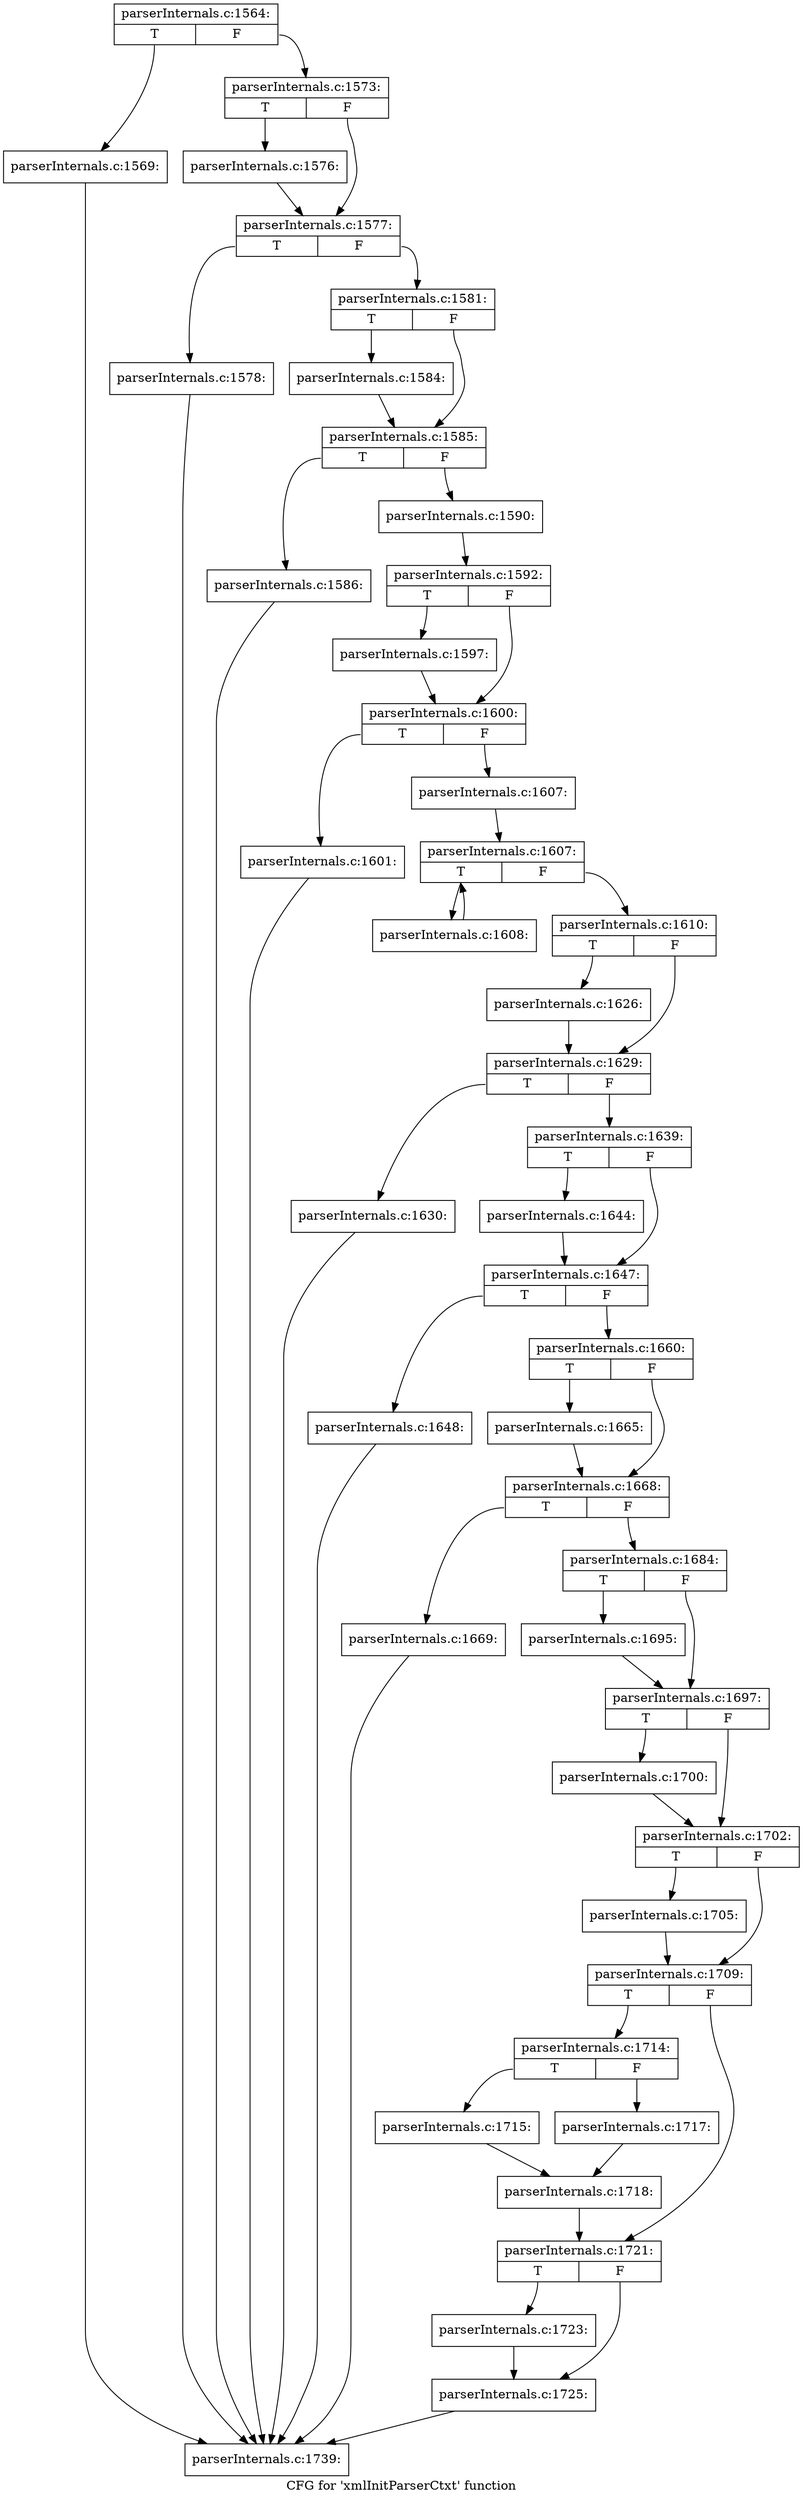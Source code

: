 digraph "CFG for 'xmlInitParserCtxt' function" {
	label="CFG for 'xmlInitParserCtxt' function";

	Node0x3c57f70 [shape=record,label="{parserInternals.c:1564:|{<s0>T|<s1>F}}"];
	Node0x3c57f70:s0 -> Node0x3c57c00;
	Node0x3c57f70:s1 -> Node0x3c57c50;
	Node0x3c57c00 [shape=record,label="{parserInternals.c:1569:}"];
	Node0x3c57c00 -> Node0x3c581f0;
	Node0x3c57c50 [shape=record,label="{parserInternals.c:1573:|{<s0>T|<s1>F}}"];
	Node0x3c57c50:s0 -> Node0x3bda7d0;
	Node0x3c57c50:s1 -> Node0x3bdab00;
	Node0x3bda7d0 [shape=record,label="{parserInternals.c:1576:}"];
	Node0x3bda7d0 -> Node0x3bdab00;
	Node0x3bdab00 [shape=record,label="{parserInternals.c:1577:|{<s0>T|<s1>F}}"];
	Node0x3bdab00:s0 -> Node0x3c13eb0;
	Node0x3bdab00:s1 -> Node0x3bda370;
	Node0x3c13eb0 [shape=record,label="{parserInternals.c:1578:}"];
	Node0x3c13eb0 -> Node0x3c581f0;
	Node0x3bda370 [shape=record,label="{parserInternals.c:1581:|{<s0>T|<s1>F}}"];
	Node0x3bda370:s0 -> Node0x3c14bf0;
	Node0x3bda370:s1 -> Node0x3bdce90;
	Node0x3c14bf0 [shape=record,label="{parserInternals.c:1584:}"];
	Node0x3c14bf0 -> Node0x3bdce90;
	Node0x3bdce90 [shape=record,label="{parserInternals.c:1585:|{<s0>T|<s1>F}}"];
	Node0x3bdce90:s0 -> Node0x3bdd690;
	Node0x3bdce90:s1 -> Node0x3bdd730;
	Node0x3bdd690 [shape=record,label="{parserInternals.c:1586:}"];
	Node0x3bdd690 -> Node0x3c581f0;
	Node0x3bdd730 [shape=record,label="{parserInternals.c:1590:}"];
	Node0x3bdd730 -> Node0x3bdd6e0;
	Node0x3bdd6e0 [shape=record,label="{parserInternals.c:1592:|{<s0>T|<s1>F}}"];
	Node0x3bdd6e0:s0 -> Node0x3bde310;
	Node0x3bdd6e0:s1 -> Node0x3bde640;
	Node0x3bde310 [shape=record,label="{parserInternals.c:1597:}"];
	Node0x3bde310 -> Node0x3bde640;
	Node0x3bde640 [shape=record,label="{parserInternals.c:1600:|{<s0>T|<s1>F}}"];
	Node0x3bde640:s0 -> Node0x3bdfb00;
	Node0x3bde640:s1 -> Node0x3bdfb50;
	Node0x3bdfb00 [shape=record,label="{parserInternals.c:1601:}"];
	Node0x3bdfb00 -> Node0x3c581f0;
	Node0x3bdfb50 [shape=record,label="{parserInternals.c:1607:}"];
	Node0x3bdfb50 -> Node0x3be0990;
	Node0x3be0990 [shape=record,label="{parserInternals.c:1607:|{<s0>T|<s1>F}}"];
	Node0x3be0990:s0 -> Node0x3be14d0;
	Node0x3be0990:s1 -> Node0x3be0bb0;
	Node0x3be14d0 [shape=record,label="{parserInternals.c:1608:}"];
	Node0x3be14d0 -> Node0x3be0990;
	Node0x3be0bb0 [shape=record,label="{parserInternals.c:1610:|{<s0>T|<s1>F}}"];
	Node0x3be0bb0:s0 -> Node0x3bde430;
	Node0x3be0bb0:s1 -> Node0x3be13a0;
	Node0x3bde430 [shape=record,label="{parserInternals.c:1626:}"];
	Node0x3bde430 -> Node0x3be13a0;
	Node0x3be13a0 [shape=record,label="{parserInternals.c:1629:|{<s0>T|<s1>F}}"];
	Node0x3be13a0:s0 -> Node0x3c6bc90;
	Node0x3be13a0:s1 -> Node0x3c6bce0;
	Node0x3c6bc90 [shape=record,label="{parserInternals.c:1630:}"];
	Node0x3c6bc90 -> Node0x3c581f0;
	Node0x3c6bce0 [shape=record,label="{parserInternals.c:1639:|{<s0>T|<s1>F}}"];
	Node0x3c6bce0:s0 -> Node0x3c6d6a0;
	Node0x3c6bce0:s1 -> Node0x3c6d6f0;
	Node0x3c6d6a0 [shape=record,label="{parserInternals.c:1644:}"];
	Node0x3c6d6a0 -> Node0x3c6d6f0;
	Node0x3c6d6f0 [shape=record,label="{parserInternals.c:1647:|{<s0>T|<s1>F}}"];
	Node0x3c6d6f0:s0 -> Node0x3c6e370;
	Node0x3c6d6f0:s1 -> Node0x3c6e3c0;
	Node0x3c6e370 [shape=record,label="{parserInternals.c:1648:}"];
	Node0x3c6e370 -> Node0x3c581f0;
	Node0x3c6e3c0 [shape=record,label="{parserInternals.c:1660:|{<s0>T|<s1>F}}"];
	Node0x3c6e3c0:s0 -> Node0x3c704f0;
	Node0x3c6e3c0:s1 -> Node0x3c70540;
	Node0x3c704f0 [shape=record,label="{parserInternals.c:1665:}"];
	Node0x3c704f0 -> Node0x3c70540;
	Node0x3c70540 [shape=record,label="{parserInternals.c:1668:|{<s0>T|<s1>F}}"];
	Node0x3c70540:s0 -> Node0x3c711d0;
	Node0x3c70540:s1 -> Node0x3c71220;
	Node0x3c711d0 [shape=record,label="{parserInternals.c:1669:}"];
	Node0x3c711d0 -> Node0x3c581f0;
	Node0x3c71220 [shape=record,label="{parserInternals.c:1684:|{<s0>T|<s1>F}}"];
	Node0x3c71220:s0 -> Node0x3c75720;
	Node0x3c71220:s1 -> Node0x3c75b20;
	Node0x3c75720 [shape=record,label="{parserInternals.c:1695:}"];
	Node0x3c75720 -> Node0x3c75b20;
	Node0x3c75b20 [shape=record,label="{parserInternals.c:1697:|{<s0>T|<s1>F}}"];
	Node0x3c75b20:s0 -> Node0x3c11930;
	Node0x3c75b20:s1 -> Node0x3c77a30;
	Node0x3c11930 [shape=record,label="{parserInternals.c:1700:}"];
	Node0x3c11930 -> Node0x3c77a30;
	Node0x3c77a30 [shape=record,label="{parserInternals.c:1702:|{<s0>T|<s1>F}}"];
	Node0x3c77a30:s0 -> Node0x3c11c20;
	Node0x3c77a30:s1 -> Node0x3c799c0;
	Node0x3c11c20 [shape=record,label="{parserInternals.c:1705:}"];
	Node0x3c11c20 -> Node0x3c799c0;
	Node0x3c799c0 [shape=record,label="{parserInternals.c:1709:|{<s0>T|<s1>F}}"];
	Node0x3c799c0:s0 -> Node0x3c79ef0;
	Node0x3c799c0:s1 -> Node0x3c7b620;
	Node0x3c79ef0 [shape=record,label="{parserInternals.c:1714:|{<s0>T|<s1>F}}"];
	Node0x3c79ef0:s0 -> Node0x3c7b8e0;
	Node0x3c79ef0:s1 -> Node0x3c7b980;
	Node0x3c7b8e0 [shape=record,label="{parserInternals.c:1715:}"];
	Node0x3c7b8e0 -> Node0x3c7b930;
	Node0x3c7b980 [shape=record,label="{parserInternals.c:1717:}"];
	Node0x3c7b980 -> Node0x3c7b930;
	Node0x3c7b930 [shape=record,label="{parserInternals.c:1718:}"];
	Node0x3c7b930 -> Node0x3c7b620;
	Node0x3c7b620 [shape=record,label="{parserInternals.c:1721:|{<s0>T|<s1>F}}"];
	Node0x3c7b620:s0 -> Node0x3c7bbe0;
	Node0x3c7b620:s1 -> Node0x3c7d1b0;
	Node0x3c7bbe0 [shape=record,label="{parserInternals.c:1723:}"];
	Node0x3c7bbe0 -> Node0x3c7d1b0;
	Node0x3c7d1b0 [shape=record,label="{parserInternals.c:1725:}"];
	Node0x3c7d1b0 -> Node0x3c581f0;
	Node0x3c581f0 [shape=record,label="{parserInternals.c:1739:}"];
}
